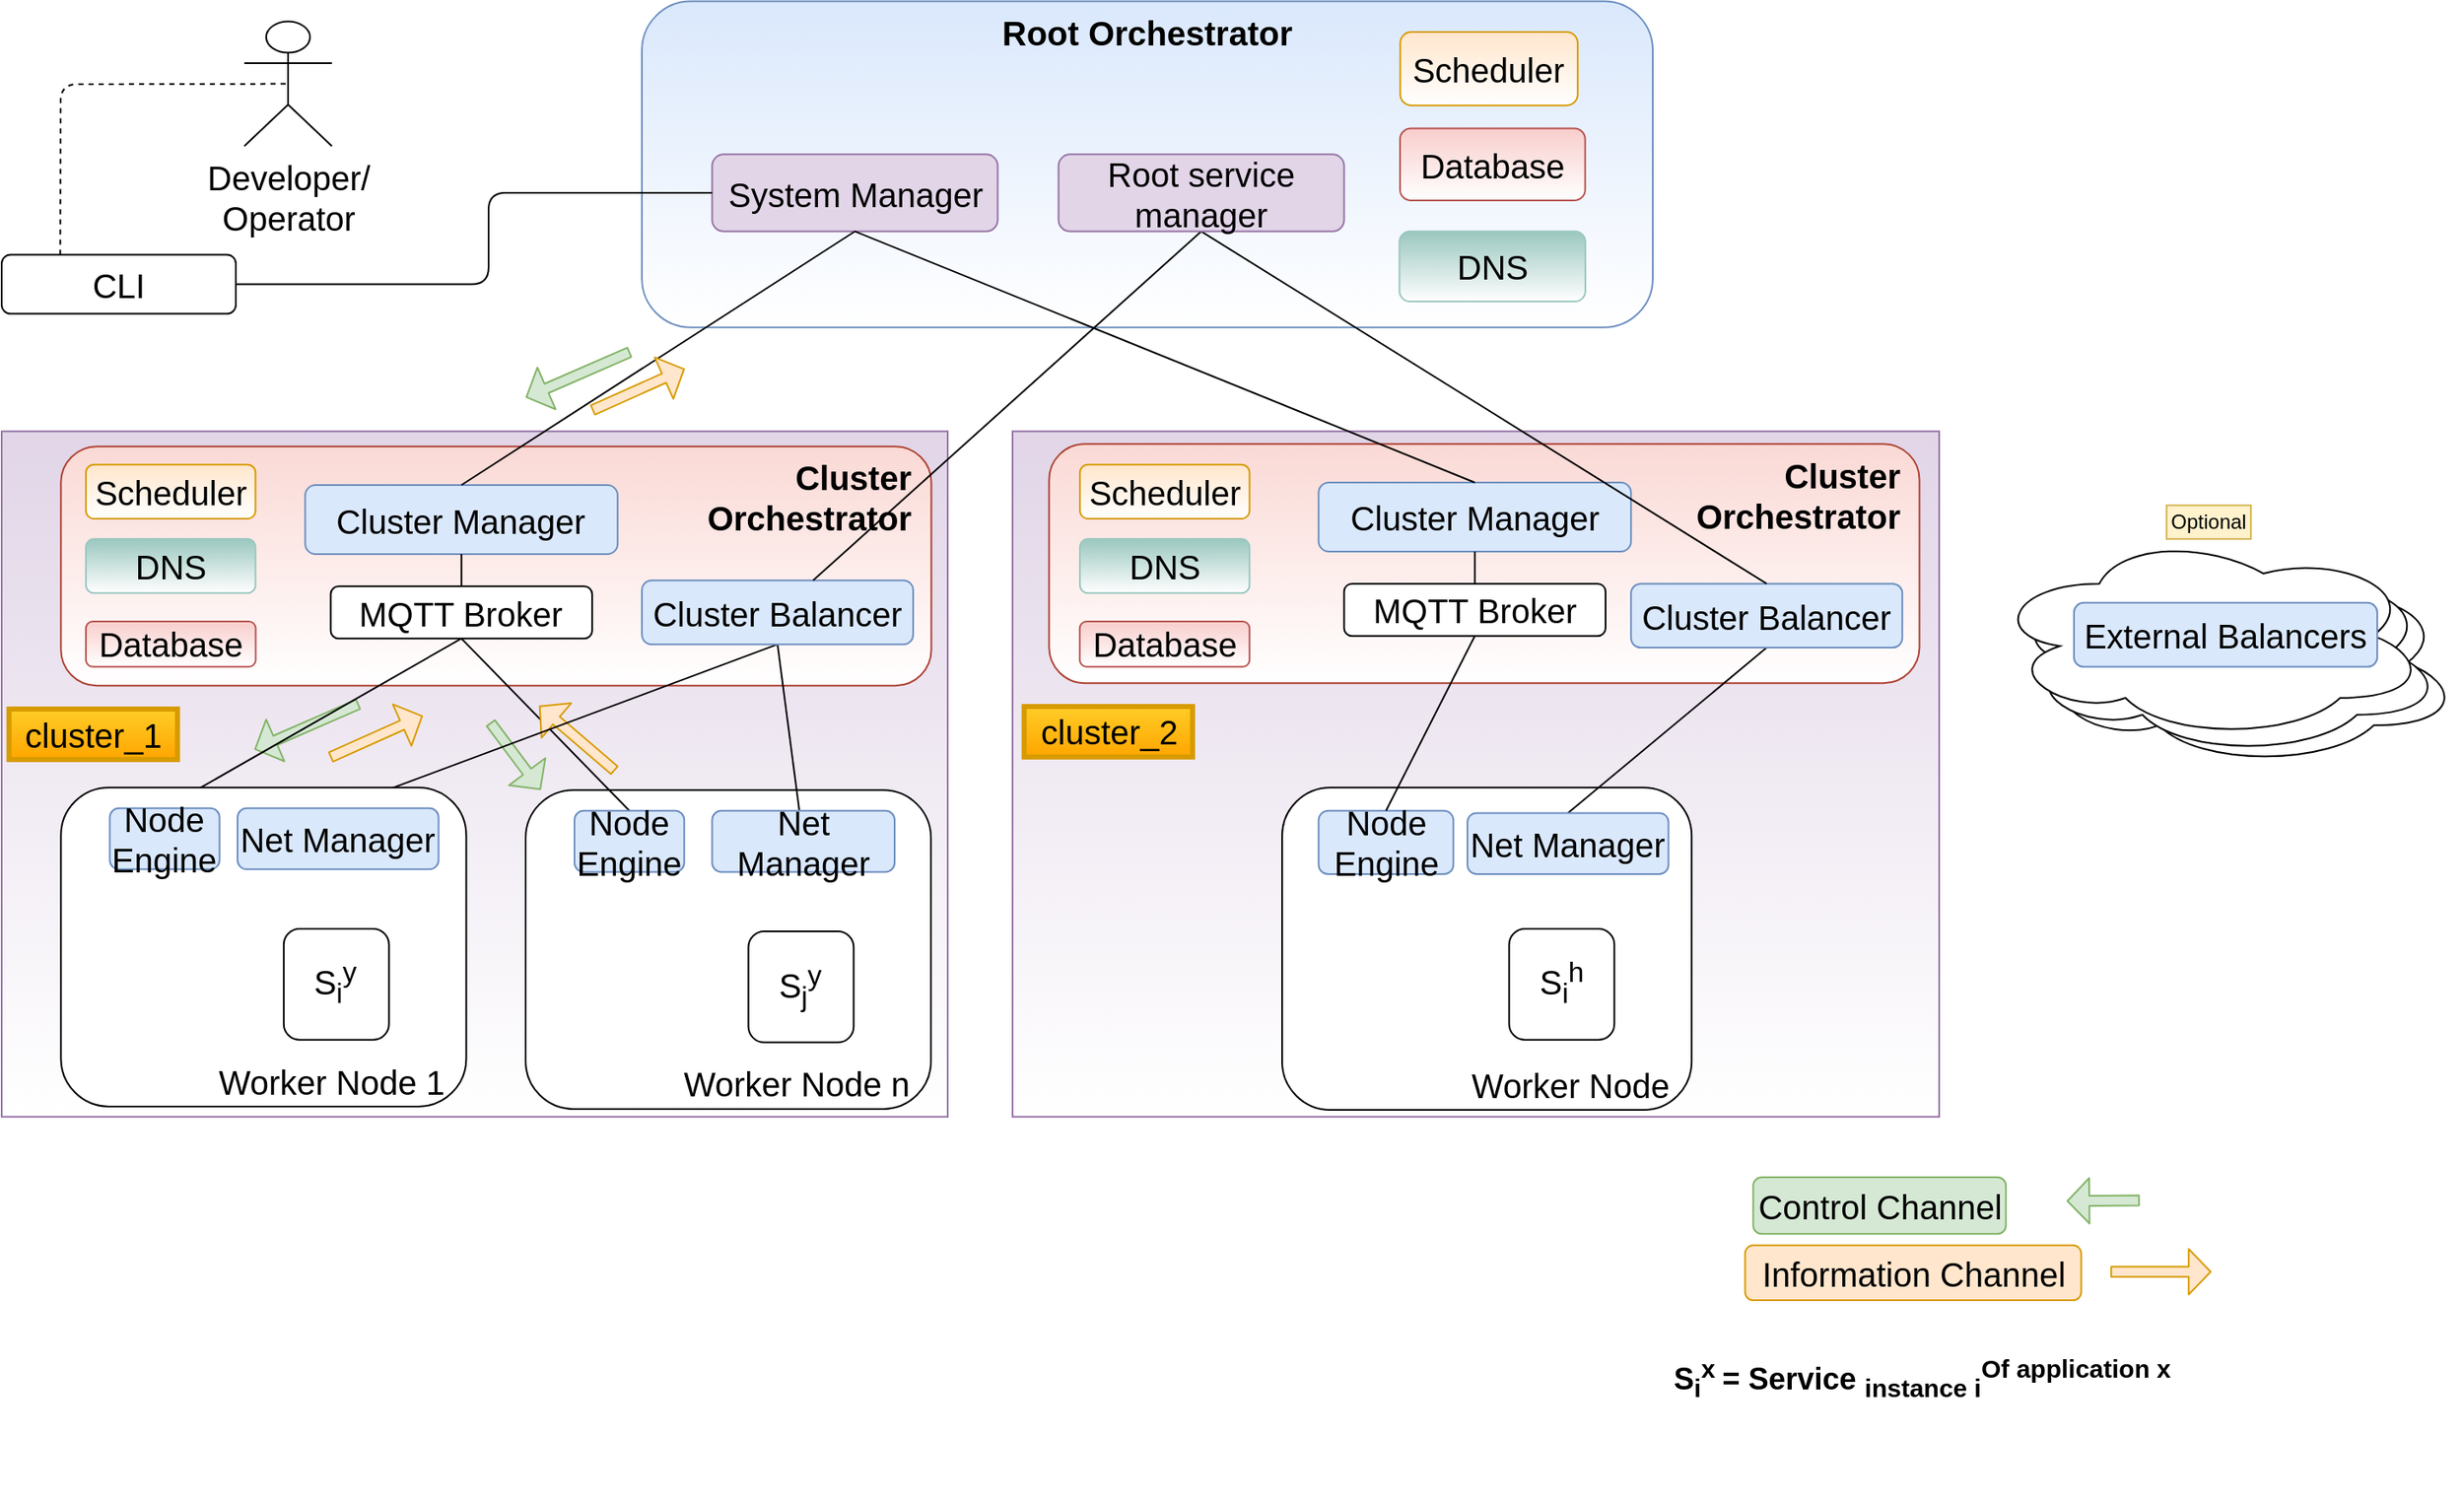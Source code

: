 <mxfile version="14.5.1" type="device"><diagram id="qDg0xC4o8QqIYIw0mtO4" name="Page-1"><mxGraphModel dx="5248" dy="-9730" grid="1" gridSize="10" guides="1" tooltips="1" connect="1" arrows="1" fold="1" page="1" pageScale="1" pageWidth="827" pageHeight="1169" math="0" shadow="0"><root><mxCell id="0"/><mxCell id="1" parent="0"/><mxCell id="BvwsDB7j9tLIHf_mA4q2-6" value="" style="ellipse;shape=cloud;whiteSpace=wrap;html=1;" vertex="1" parent="1"><mxGeometry x="-2660" y="11213.17" width="260" height="123.12" as="geometry"/></mxCell><mxCell id="BvwsDB7j9tLIHf_mA4q2-5" value="" style="ellipse;shape=cloud;whiteSpace=wrap;html=1;" vertex="1" parent="1"><mxGeometry x="-2670" y="11206.88" width="260" height="123.12" as="geometry"/></mxCell><mxCell id="P4OtFb7GqKxglxMJNn4_-2" value="CLI" style="rounded=1;whiteSpace=wrap;html=1;gradientColor=#ffffff;fontSize=20;" parent="1" vertex="1"><mxGeometry x="-3860" y="11032.29" width="139" height="35" as="geometry"/></mxCell><mxCell id="P4OtFb7GqKxglxMJNn4_-4" value="&lt;font style=&quot;font-size: 20px;&quot;&gt;&lt;b style=&quot;font-size: 20px;&quot;&gt;Root Orchestrator&lt;/b&gt;&lt;br style=&quot;font-size: 20px;&quot;&gt;&lt;/font&gt;" style="rounded=1;whiteSpace=wrap;html=1;fontSize=20;verticalAlign=top;rotation=0;gradientDirection=south;fillColor=#dae8fc;strokeColor=#6c8ebf;gradientColor=#ffffff;" parent="1" vertex="1"><mxGeometry x="-3480" y="10881.8" width="600" height="193.62" as="geometry"/></mxCell><mxCell id="P4OtFb7GqKxglxMJNn4_-5" value="&lt;font style=&quot;font-size: 20px;&quot;&gt;Scheduler&lt;/font&gt;" style="rounded=1;whiteSpace=wrap;html=1;fontSize=20;fillColor=#ffe6cc;strokeColor=#d79b00;rotation=0;verticalAlign=middle;gradientColor=#ffffff;" parent="1" vertex="1"><mxGeometry x="-3029.876" y="10900.004" width="105.311" height="43.565" as="geometry"/></mxCell><mxCell id="P4OtFb7GqKxglxMJNn4_-6" value="System Manager" style="rounded=1;whiteSpace=wrap;html=1;fontSize=20;fillColor=#e1d5e7;strokeColor=#9673a6;rotation=0;verticalAlign=middle;" parent="1" vertex="1"><mxGeometry x="-3438.31" y="10972.66" width="169.5" height="45.73" as="geometry"/></mxCell><mxCell id="P4OtFb7GqKxglxMJNn4_-7" value="&lt;font style=&quot;font-size: 20px;&quot;&gt;Database&lt;/font&gt;" style="rounded=1;whiteSpace=wrap;html=1;rotation=0;fillColor=#f8cecc;strokeColor=#b85450;gradientColor=#ffffff;fontSize=20;" parent="1" vertex="1"><mxGeometry x="-3030" y="10957.23" width="109.84" height="42.77" as="geometry"/></mxCell><mxCell id="P4OtFb7GqKxglxMJNn4_-8" value="" style="endArrow=none;html=1;fontSize=20;entryX=1;entryY=0.5;entryDx=0;entryDy=0;edgeStyle=orthogonalEdgeStyle;exitX=0;exitY=0.5;exitDx=0;exitDy=0;" parent="1" source="P4OtFb7GqKxglxMJNn4_-6" target="P4OtFb7GqKxglxMJNn4_-2" edge="1"><mxGeometry width="50" height="50" relative="1" as="geometry"><mxPoint x="-3221" y="10998.29" as="sourcePoint"/><mxPoint x="-3541" y="11017.29" as="targetPoint"/><Array as="points"><mxPoint x="-3571" y="10995.66"/><mxPoint x="-3571" y="11049.66"/></Array></mxGeometry></mxCell><mxCell id="P4OtFb7GqKxglxMJNn4_-9" value="Control Channel" style="rounded=1;whiteSpace=wrap;html=1;fillColor=#d5e8d4;strokeColor=#82b366;fontSize=20;" parent="1" vertex="1"><mxGeometry x="-2820.38" y="11580" width="150" height="33.63" as="geometry"/></mxCell><mxCell id="P4OtFb7GqKxglxMJNn4_-10" value="Information Channel" style="rounded=1;whiteSpace=wrap;html=1;fillColor=#ffe6cc;strokeColor=#d79b00;fontSize=20;" parent="1" vertex="1"><mxGeometry x="-2825.2" y="11620.4" width="199.5" height="32.62" as="geometry"/></mxCell><mxCell id="P4OtFb7GqKxglxMJNn4_-11" value="" style="shape=flexArrow;endArrow=classic;html=1;strokeColor=#d79b00;fontSize=20;strokeWidth=1;width=6;fillColor=#ffe6cc;endSize=4;startSize=3;targetPerimeterSpacing=0;" parent="1" edge="1"><mxGeometry width="50" height="50" relative="1" as="geometry"><mxPoint x="-2608.38" y="11636.12" as="sourcePoint"/><mxPoint x="-2548.38" y="11636.12" as="targetPoint"/></mxGeometry></mxCell><mxCell id="P4OtFb7GqKxglxMJNn4_-12" value="" style="endArrow=classic;html=1;fillColor=#d5e8d4;strokeColor=#82b366;shape=flexArrow;width=6;fontSize=20;endSize=4;" parent="1" edge="1"><mxGeometry width="50" height="50" relative="1" as="geometry"><mxPoint x="-2590.88" y="11593.73" as="sourcePoint"/><mxPoint x="-2634.38" y="11594.12" as="targetPoint"/></mxGeometry></mxCell><object label="Developer/ &lt;br style=&quot;font-size: 20px;&quot;&gt;Operator" id="P4OtFb7GqKxglxMJNn4_-13"><mxCell style="shape=umlActor;verticalLabelPosition=bottom;labelBackgroundColor=#ffffff;verticalAlign=top;html=1;outlineConnect=0;rounded=1;gradientColor=#ffffff;fontSize=20;align=center;fontColor=#000000;" parent="1" vertex="1"><mxGeometry x="-3716" y="10893.79" width="52" height="74" as="geometry"/></mxCell></object><mxCell id="P4OtFb7GqKxglxMJNn4_-14" value="" style="endArrow=none;dashed=1;html=1;fontSize=20;entryX=0.5;entryY=0.5;entryDx=0;entryDy=0;entryPerimeter=0;exitX=0.25;exitY=0;exitDx=0;exitDy=0;" parent="1" source="P4OtFb7GqKxglxMJNn4_-2" target="P4OtFb7GqKxglxMJNn4_-13" edge="1"><mxGeometry width="50" height="50" relative="1" as="geometry"><mxPoint x="-3921" y="10972.29" as="sourcePoint"/><mxPoint x="-3871" y="10922.29" as="targetPoint"/><Array as="points"><mxPoint x="-3825" y="10931"/></Array></mxGeometry></mxCell><mxCell id="P4OtFb7GqKxglxMJNn4_-45" value="" style="group;rotation=0;fillColor=#e1d5e7;strokeColor=#9673a6;gradientColor=#ffffff;fontSize=20;container=0;" parent="1" vertex="1" connectable="0"><mxGeometry x="-3260" y="11137.11" width="550" height="407" as="geometry"/></mxCell><mxCell id="P4OtFb7GqKxglxMJNn4_-47" value="&lt;b style=&quot;font-size: 20px;&quot;&gt;Cluster &lt;br style=&quot;font-size: 20px;&quot;&gt;Orchestrator&lt;/b&gt;" style="rounded=1;whiteSpace=wrap;html=1;fontSize=20;verticalAlign=top;rotation=0;fillColor=#fad9d5;strokeColor=#ae4132;gradientColor=#ffffff;align=right;spacing=2;spacingRight=10;" parent="1" vertex="1"><mxGeometry x="-3238.32" y="11144.59" width="516.6" height="142" as="geometry"/></mxCell><mxCell id="P4OtFb7GqKxglxMJNn4_-48" value="Scheduler" style="rounded=1;whiteSpace=wrap;html=1;fontSize=20;fillColor=#ffe6cc;strokeColor=#d79b00;rotation=0;gradientColor=#ffffff;" parent="1" vertex="1"><mxGeometry x="-3220.002" y="11156.86" width="100.659" height="32.13" as="geometry"/></mxCell><mxCell id="P4OtFb7GqKxglxMJNn4_-49" value="Cluster Manager" style="rounded=1;whiteSpace=wrap;html=1;fillColor=#dae8fc;strokeColor=#6c8ebf;fontSize=20;verticalAlign=middle;" parent="1" vertex="1"><mxGeometry x="-3078.345" y="11167.48" width="185.454" height="41" as="geometry"/></mxCell><mxCell id="P4OtFb7GqKxglxMJNn4_-50" value="&lt;font style=&quot;font-size: 20px;&quot;&gt;Database&lt;/font&gt;" style="rounded=1;whiteSpace=wrap;html=1;rotation=0;fillColor=#f8cecc;strokeColor=#b85450;gradientColor=#ffffff;fontSize=20;" parent="1" vertex="1"><mxGeometry x="-3220.112" y="11250" width="100.772" height="26.88" as="geometry"/></mxCell><mxCell id="P4OtFb7GqKxglxMJNn4_-51" value="MQTT Broker" style="rounded=1;whiteSpace=wrap;html=1;strokeColor=#000000;fontSize=20;" parent="1" vertex="1"><mxGeometry x="-3063.21" y="11227.59" width="155.18" height="31" as="geometry"/></mxCell><mxCell id="P4OtFb7GqKxglxMJNn4_-52" style="rounded=0;orthogonalLoop=1;jettySize=auto;html=1;fontSize=20;endArrow=none;endFill=0;" parent="1" source="P4OtFb7GqKxglxMJNn4_-51" target="P4OtFb7GqKxglxMJNn4_-49" edge="1"><mxGeometry relative="1" as="geometry"><mxPoint x="1018.694" y="262.48" as="sourcePoint"/><mxPoint x="922.017" y="104.48" as="targetPoint"/></mxGeometry></mxCell><mxCell id="P4OtFb7GqKxglxMJNn4_-53" value="cluster_2" style="text;html=1;align=center;verticalAlign=middle;resizable=0;points=[];autosize=1;fontSize=20;gradientColor=#ffa500;fillColor=#ffcd28;strokeColor=#d79b00;strokeWidth=3;rotation=0;" parent="1" vertex="1"><mxGeometry x="-3253.15" y="11300.47" width="100" height="30" as="geometry"/></mxCell><mxCell id="P4OtFb7GqKxglxMJNn4_-54" value="&lt;font style=&quot;font-size: 20px;&quot;&gt;Worker Node&lt;/font&gt;" style="rounded=1;whiteSpace=wrap;html=1;fontSize=20;verticalAlign=bottom;rotation=0;labelPosition=center;verticalLabelPosition=middle;align=right;spacingRight=11;" parent="1" vertex="1"><mxGeometry x="-3100" y="11348.59" width="243.07" height="191.41" as="geometry"/></mxCell><mxCell id="P4OtFb7GqKxglxMJNn4_-55" value="S&lt;sub&gt;i&lt;/sub&gt;&lt;sup&gt;h&lt;/sup&gt;" style="rounded=1;whiteSpace=wrap;html=1;fontSize=20;rotation=0;" parent="1" vertex="1"><mxGeometry x="-2965.26" y="11432.491" width="62.452" height="65.917" as="geometry"/></mxCell><mxCell id="P4OtFb7GqKxglxMJNn4_-56" value="Node Engine" style="rounded=1;whiteSpace=wrap;html=1;fillColor=#dae8fc;strokeColor=#6c8ebf;fontSize=20;verticalAlign=middle;" parent="1" vertex="1"><mxGeometry x="-3078.34" y="11362.39" width="80" height="37.61" as="geometry"/></mxCell><mxCell id="P4OtFb7GqKxglxMJNn4_-57" style="rounded=0;orthogonalLoop=1;jettySize=auto;html=1;exitX=0.5;exitY=0;exitDx=0;exitDy=0;fontSize=20;endArrow=none;endFill=0;entryX=0.5;entryY=1;entryDx=0;entryDy=0;" parent="1" source="P4OtFb7GqKxglxMJNn4_-56" target="P4OtFb7GqKxglxMJNn4_-51" edge="1"><mxGeometry relative="1" as="geometry"><mxPoint x="-2843.867" y="11377.03" as="sourcePoint"/><mxPoint x="-3042.277" y="11194.44" as="targetPoint"/></mxGeometry></mxCell><mxCell id="P4OtFb7GqKxglxMJNn4_-58" style="rounded=0;orthogonalLoop=1;jettySize=auto;html=1;endArrow=none;endFill=0;entryX=0.5;entryY=0;entryDx=0;entryDy=0;exitX=0.5;exitY=1;exitDx=0;exitDy=0;" parent="1" source="P4OtFb7GqKxglxMJNn4_-6" target="P4OtFb7GqKxglxMJNn4_-49" edge="1"><mxGeometry relative="1" as="geometry"><mxPoint x="-3200" y="11020" as="sourcePoint"/><mxPoint x="-3530.29" y="11179" as="targetPoint"/></mxGeometry></mxCell><mxCell id="P4OtFb7GqKxglxMJNn4_-59" value="" style="group;rotation=0;fillColor=#e1d5e7;strokeColor=#9673a6;gradientColor=#ffffff;fontSize=20;container=0;" parent="1" vertex="1" connectable="0"><mxGeometry x="-3860" y="11137.11" width="561.5" height="407" as="geometry"/></mxCell><mxCell id="P4OtFb7GqKxglxMJNn4_-61" value="" style="endArrow=classic;html=1;fillColor=#d5e8d4;strokeColor=#82b366;shape=flexArrow;width=6;fontSize=20;endSize=4;" parent="1" edge="1"><mxGeometry x="-3899.5" y="11147.63" width="50" height="50" as="geometry"><mxPoint x="-3648" y="11299" as="sourcePoint"/><mxPoint x="-3710" y="11326" as="targetPoint"/></mxGeometry></mxCell><mxCell id="P4OtFb7GqKxglxMJNn4_-62" value="" style="endArrow=classic;html=1;fillColor=#d5e8d4;strokeColor=#82b366;shape=flexArrow;width=6;fontSize=20;endSize=4;" parent="1" edge="1"><mxGeometry x="-3931.5" y="11148.63" width="50" height="50" as="geometry"><mxPoint x="-3570" y="11310" as="sourcePoint"/><mxPoint x="-3540" y="11350" as="targetPoint"/></mxGeometry></mxCell><mxCell id="P4OtFb7GqKxglxMJNn4_-63" value="" style="shape=flexArrow;endArrow=classic;html=1;strokeColor=#d79b00;fontSize=20;strokeWidth=1;width=6;fillColor=#ffe6cc;endSize=4;startSize=3;targetPerimeterSpacing=0;" parent="1" edge="1"><mxGeometry x="-3921.5" y="11134.63" width="50" height="50" as="geometry"><mxPoint x="-3665" y="11330.63" as="sourcePoint"/><mxPoint x="-3610" y="11306" as="targetPoint"/></mxGeometry></mxCell><mxCell id="P4OtFb7GqKxglxMJNn4_-64" value="cluster_1" style="text;html=1;align=center;verticalAlign=middle;resizable=0;points=[];autosize=1;fontSize=20;gradientColor=#ffa500;fillColor=#ffcd28;strokeColor=#d79b00;strokeWidth=3;rotation=0;" parent="1" vertex="1"><mxGeometry x="-3855.65" y="11301.99" width="100" height="30" as="geometry"/></mxCell><mxCell id="P4OtFb7GqKxglxMJNn4_-65" value="&lt;b style=&quot;font-size: 20px;&quot;&gt;Cluster &lt;br style=&quot;font-size: 20px;&quot;&gt;Orchestrator&lt;/b&gt;" style="rounded=1;whiteSpace=wrap;html=1;fontSize=20;verticalAlign=top;rotation=0;fillColor=#fad9d5;strokeColor=#ae4132;gradientColor=#ffffff;align=right;spacing=2;spacingRight=10;" parent="1" vertex="1"><mxGeometry x="-3824.82" y="11146.11" width="516.6" height="142" as="geometry"/></mxCell><mxCell id="P4OtFb7GqKxglxMJNn4_-66" value="Scheduler" style="rounded=1;whiteSpace=wrap;html=1;fontSize=20;fillColor=#ffe6cc;strokeColor=#d79b00;rotation=0;gradientColor=#ffffff;" parent="1" vertex="1"><mxGeometry x="-3810.002" y="11156.86" width="100.659" height="32.13" as="geometry"/></mxCell><mxCell id="P4OtFb7GqKxglxMJNn4_-67" value="Cluster Manager" style="rounded=1;whiteSpace=wrap;html=1;fillColor=#dae8fc;strokeColor=#6c8ebf;fontSize=20;verticalAlign=middle;" parent="1" vertex="1"><mxGeometry x="-3679.845" y="11169" width="185.454" height="41" as="geometry"/></mxCell><mxCell id="P4OtFb7GqKxglxMJNn4_-68" value="&lt;font style=&quot;font-size: 20px;&quot;&gt;Database&lt;/font&gt;" style="rounded=1;whiteSpace=wrap;html=1;rotation=0;fillColor=#f8cecc;strokeColor=#b85450;gradientColor=#ffffff;fontSize=20;" parent="1" vertex="1"><mxGeometry x="-3810.002" y="11250" width="100.772" height="26.88" as="geometry"/></mxCell><mxCell id="9mKfw8Kms2oN-hSuTqNL-10" style="edgeStyle=none;rounded=0;orthogonalLoop=1;jettySize=auto;html=1;exitX=0.5;exitY=1;exitDx=0;exitDy=0;entryX=0.5;entryY=0;entryDx=0;entryDy=0;endArrow=none;endFill=0;strokeColor=#000000;" parent="1" source="P4OtFb7GqKxglxMJNn4_-75" target="9mKfw8Kms2oN-hSuTqNL-4" edge="1"><mxGeometry relative="1" as="geometry"/></mxCell><mxCell id="P4OtFb7GqKxglxMJNn4_-75" value="MQTT Broker" style="rounded=1;whiteSpace=wrap;html=1;strokeColor=#000000;fontSize=20;" parent="1" vertex="1"><mxGeometry x="-3664.71" y="11229.11" width="155.18" height="31" as="geometry"/></mxCell><mxCell id="P4OtFb7GqKxglxMJNn4_-76" style="rounded=0;orthogonalLoop=1;jettySize=auto;html=1;fontSize=20;endArrow=none;endFill=0;" parent="1" source="P4OtFb7GqKxglxMJNn4_-75" target="P4OtFb7GqKxglxMJNn4_-67" edge="1"><mxGeometry x="-3854.82" y="11140.11" as="geometry"><mxPoint x="-3437.626" y="11404.11" as="sourcePoint"/><mxPoint x="-3534.303" y="11246.11" as="targetPoint"/></mxGeometry></mxCell><mxCell id="P4OtFb7GqKxglxMJNn4_-78" value="&lt;font style=&quot;font-size: 20px&quot;&gt;Worker Node n&lt;/font&gt;" style="rounded=1;whiteSpace=wrap;html=1;fontSize=20;verticalAlign=bottom;rotation=0;labelPosition=center;verticalLabelPosition=middle;align=right;spacingRight=11;" parent="1" vertex="1"><mxGeometry x="-3549" y="11350.11" width="240.566" height="189.369" as="geometry"/></mxCell><mxCell id="P4OtFb7GqKxglxMJNn4_-79" value="S&lt;sub&gt;j&lt;/sub&gt;&lt;sup&gt;y&lt;/sup&gt;" style="rounded=1;whiteSpace=wrap;html=1;fontSize=20;rotation=0;" parent="1" vertex="1"><mxGeometry x="-3416.76" y="11434.011" width="62.452" height="65.917" as="geometry"/></mxCell><mxCell id="P4OtFb7GqKxglxMJNn4_-83" style="rounded=0;orthogonalLoop=1;jettySize=auto;html=1;fontSize=20;endArrow=none;endFill=0;entryX=0.5;entryY=1;entryDx=0;entryDy=0;exitX=0.5;exitY=0;exitDx=0;exitDy=0;" parent="1" source="P4OtFb7GqKxglxMJNn4_-98" target="P4OtFb7GqKxglxMJNn4_-75" edge="1"><mxGeometry x="-3861.5" y="11138.63" as="geometry"><mxPoint x="-3469.645" y="11363.81" as="sourcePoint"/><mxPoint x="-3643.777" y="11195.96" as="targetPoint"/></mxGeometry></mxCell><mxCell id="P4OtFb7GqKxglxMJNn4_-84" value="" style="shape=flexArrow;endArrow=classic;html=1;strokeColor=#d79b00;fontSize=20;strokeWidth=1;width=6;fillColor=#ffe6cc;endSize=4;startSize=3;targetPerimeterSpacing=0;" parent="1" edge="1"><mxGeometry x="-3942.5" y="11138.63" width="50" height="50" as="geometry"><mxPoint x="-3496" y="11338.63" as="sourcePoint"/><mxPoint x="-3541" y="11300" as="targetPoint"/></mxGeometry></mxCell><mxCell id="P4OtFb7GqKxglxMJNn4_-87" style="rounded=0;orthogonalLoop=1;jettySize=auto;html=1;exitX=0.5;exitY=1;exitDx=0;exitDy=0;endArrow=none;endFill=0;entryX=0.5;entryY=0;entryDx=0;entryDy=0;" parent="1" source="P4OtFb7GqKxglxMJNn4_-6" target="P4OtFb7GqKxglxMJNn4_-67" edge="1"><mxGeometry relative="1" as="geometry"/></mxCell><mxCell id="P4OtFb7GqKxglxMJNn4_-93" value="&lt;h2&gt;S&lt;sub&gt;i&lt;/sub&gt;&lt;sup&gt;x &lt;/sup&gt;= Service&amp;nbsp;&lt;sub&gt;instance i&lt;/sub&gt;&lt;sup&gt;Of application x&lt;/sup&gt;&lt;/h2&gt;" style="text;html=1;strokeColor=none;fillColor=none;align=center;verticalAlign=middle;whiteSpace=wrap;rounded=0;" parent="1" vertex="1"><mxGeometry x="-2870" y="11624.72" width="300" height="147.68" as="geometry"/></mxCell><mxCell id="P4OtFb7GqKxglxMJNn4_-98" value="Node Engine" style="rounded=1;whiteSpace=wrap;html=1;fillColor=#dae8fc;strokeColor=#6c8ebf;fontSize=20;verticalAlign=middle;" parent="1" vertex="1"><mxGeometry x="-3520" y="11362.39" width="65.13" height="36.3" as="geometry"/></mxCell><mxCell id="9mKfw8Kms2oN-hSuTqNL-8" style="rounded=0;orthogonalLoop=1;jettySize=auto;html=1;exitX=0.5;exitY=1;exitDx=0;exitDy=0;entryX=0.5;entryY=0;entryDx=0;entryDy=0;endArrow=none;endFill=0;" parent="1" source="P4OtFb7GqKxglxMJNn4_-101" target="9mKfw8Kms2oN-hSuTqNL-5" edge="1"><mxGeometry relative="1" as="geometry"/></mxCell><mxCell id="9mKfw8Kms2oN-hSuTqNL-9" style="rounded=0;orthogonalLoop=1;jettySize=auto;html=1;exitX=0.5;exitY=1;exitDx=0;exitDy=0;endArrow=none;endFill=0;" parent="1" source="P4OtFb7GqKxglxMJNn4_-101" target="9mKfw8Kms2oN-hSuTqNL-6" edge="1"><mxGeometry relative="1" as="geometry"/></mxCell><mxCell id="P4OtFb7GqKxglxMJNn4_-101" value="Cluster Balancer" style="rounded=1;whiteSpace=wrap;html=1;fillColor=#dae8fc;strokeColor=#6c8ebf;fontSize=20;verticalAlign=middle;" parent="1" vertex="1"><mxGeometry x="-3480" y="11225.64" width="161" height="37.95" as="geometry"/></mxCell><mxCell id="9mKfw8Kms2oN-hSuTqNL-11" style="edgeStyle=none;rounded=0;orthogonalLoop=1;jettySize=auto;html=1;exitX=0.5;exitY=1;exitDx=0;exitDy=0;entryX=0.5;entryY=0;entryDx=0;entryDy=0;endArrow=none;endFill=0;strokeColor=#000000;" parent="1" source="P4OtFb7GqKxglxMJNn4_-102" target="9mKfw8Kms2oN-hSuTqNL-7" edge="1"><mxGeometry relative="1" as="geometry"/></mxCell><mxCell id="P4OtFb7GqKxglxMJNn4_-102" value="Cluster Balancer" style="rounded=1;whiteSpace=wrap;html=1;fillColor=#dae8fc;strokeColor=#6c8ebf;fontSize=20;verticalAlign=middle;" parent="1" vertex="1"><mxGeometry x="-2892.89" y="11227.59" width="161" height="37.95" as="geometry"/></mxCell><mxCell id="P4OtFb7GqKxglxMJNn4_-113" style="rounded=0;orthogonalLoop=1;jettySize=auto;html=1;exitX=0.5;exitY=1;exitDx=0;exitDy=0;endArrow=none;endFill=0;" parent="1" source="P4OtFb7GqKxglxMJNn4_-112" target="P4OtFb7GqKxglxMJNn4_-101" edge="1"><mxGeometry relative="1" as="geometry"/></mxCell><mxCell id="P4OtFb7GqKxglxMJNn4_-114" style="edgeStyle=none;rounded=0;orthogonalLoop=1;jettySize=auto;html=1;exitX=0.5;exitY=1;exitDx=0;exitDy=0;entryX=0.5;entryY=0;entryDx=0;entryDy=0;endArrow=none;endFill=0;" parent="1" source="P4OtFb7GqKxglxMJNn4_-112" target="P4OtFb7GqKxglxMJNn4_-102" edge="1"><mxGeometry relative="1" as="geometry"/></mxCell><mxCell id="P4OtFb7GqKxglxMJNn4_-112" value="Root service manager" style="rounded=1;whiteSpace=wrap;html=1;fontSize=20;fillColor=#e1d5e7;strokeColor=#9673a6;rotation=0;verticalAlign=middle;" parent="1" vertex="1"><mxGeometry x="-3232.71" y="10972.66" width="169.5" height="45.73" as="geometry"/></mxCell><mxCell id="9mKfw8Kms2oN-hSuTqNL-2" value="&lt;font style=&quot;font-size: 20px&quot;&gt;Worker Node 1&lt;/font&gt;" style="rounded=1;whiteSpace=wrap;html=1;fontSize=20;verticalAlign=bottom;rotation=0;labelPosition=center;verticalLabelPosition=middle;align=right;spacingRight=11;" parent="1" vertex="1"><mxGeometry x="-3824.82" y="11348.59" width="240.566" height="189.369" as="geometry"/></mxCell><mxCell id="9mKfw8Kms2oN-hSuTqNL-3" value="S&lt;sub&gt;i&lt;/sub&gt;&lt;sup&gt;y&lt;/sup&gt;" style="rounded=1;whiteSpace=wrap;html=1;fontSize=20;rotation=0;" parent="1" vertex="1"><mxGeometry x="-3692.58" y="11432.491" width="62.452" height="65.917" as="geometry"/></mxCell><mxCell id="9mKfw8Kms2oN-hSuTqNL-4" value="Node Engine" style="rounded=1;whiteSpace=wrap;html=1;fillColor=#dae8fc;strokeColor=#6c8ebf;fontSize=20;verticalAlign=middle;" parent="1" vertex="1"><mxGeometry x="-3795.82" y="11360.87" width="65.13" height="36.3" as="geometry"/></mxCell><mxCell id="9mKfw8Kms2oN-hSuTqNL-5" value="Net Manager" style="rounded=1;whiteSpace=wrap;html=1;fillColor=#dae8fc;strokeColor=#6c8ebf;fontSize=20;verticalAlign=middle;" parent="1" vertex="1"><mxGeometry x="-3720" y="11360.87" width="119.31" height="36.3" as="geometry"/></mxCell><mxCell id="9mKfw8Kms2oN-hSuTqNL-6" value="Net Manager" style="rounded=1;whiteSpace=wrap;html=1;fillColor=#dae8fc;strokeColor=#6c8ebf;fontSize=20;verticalAlign=middle;" parent="1" vertex="1"><mxGeometry x="-3438.31" y="11362.39" width="108.31" height="36.3" as="geometry"/></mxCell><mxCell id="9mKfw8Kms2oN-hSuTqNL-7" value="Net Manager" style="rounded=1;whiteSpace=wrap;html=1;fillColor=#dae8fc;strokeColor=#6c8ebf;fontSize=20;verticalAlign=middle;" parent="1" vertex="1"><mxGeometry x="-2990" y="11363.7" width="119.31" height="36.3" as="geometry"/></mxCell><mxCell id="EM5591tGfIuF9aMzA1md-1" value="DNS" style="rounded=1;whiteSpace=wrap;html=1;fontSize=20;rotation=0;strokeColor=#9AC7BF;fillColor=#9AC7BF;gradientColor=#ffffff;" parent="1" vertex="1"><mxGeometry x="-3220.002" y="11201.04" width="100.659" height="32.13" as="geometry"/></mxCell><mxCell id="EM5591tGfIuF9aMzA1md-2" value="DNS" style="rounded=1;whiteSpace=wrap;html=1;fontSize=20;rotation=0;strokeColor=#9AC7BF;fillColor=#9AC7BF;gradientColor=#ffffff;" parent="1" vertex="1"><mxGeometry x="-3810.002" y="11201.04" width="100.659" height="32.13" as="geometry"/></mxCell><mxCell id="EM5591tGfIuF9aMzA1md-3" value="DNS" style="rounded=1;whiteSpace=wrap;html=1;fontSize=20;rotation=0;strokeColor=#9AC7BF;fillColor=#9AC7BF;gradientColor=#ffffff;" parent="1" vertex="1"><mxGeometry x="-3030.35" y="11018.39" width="110.35" height="41.61" as="geometry"/></mxCell><mxCell id="EM5591tGfIuF9aMzA1md-4" value="" style="endArrow=classic;html=1;fillColor=#d5e8d4;strokeColor=#82b366;shape=flexArrow;width=6;fontSize=20;endSize=4;" parent="1" edge="1"><mxGeometry x="-3738.5" y="10938.63" width="50" height="50" as="geometry"><mxPoint x="-3487" y="11090" as="sourcePoint"/><mxPoint x="-3549" y="11117" as="targetPoint"/></mxGeometry></mxCell><mxCell id="EM5591tGfIuF9aMzA1md-5" value="" style="shape=flexArrow;endArrow=classic;html=1;strokeColor=#d79b00;fontSize=20;strokeWidth=1;width=6;fillColor=#ffe6cc;endSize=4;startSize=3;targetPerimeterSpacing=0;" parent="1" edge="1"><mxGeometry x="-3766.03" y="10928.63" width="50" height="50" as="geometry"><mxPoint x="-3509.53" y="11124.63" as="sourcePoint"/><mxPoint x="-3454.53" y="11100" as="targetPoint"/></mxGeometry></mxCell><mxCell id="BvwsDB7j9tLIHf_mA4q2-1" value="" style="ellipse;shape=cloud;whiteSpace=wrap;html=1;" vertex="1" parent="1"><mxGeometry x="-2680" y="11196.88" width="260" height="123.12" as="geometry"/></mxCell><mxCell id="BvwsDB7j9tLIHf_mA4q2-2" value="External Balancers" style="rounded=1;whiteSpace=wrap;html=1;fillColor=#dae8fc;strokeColor=#6c8ebf;fontSize=20;verticalAlign=middle;" vertex="1" parent="1"><mxGeometry x="-2630" y="11238.93" width="180" height="37.95" as="geometry"/></mxCell><mxCell id="BvwsDB7j9tLIHf_mA4q2-4" value="Optional" style="text;html=1;strokeColor=#d6b656;fillColor=#fff2cc;align=center;verticalAlign=middle;whiteSpace=wrap;rounded=0;" vertex="1" parent="1"><mxGeometry x="-2575" y="11181.04" width="50" height="20" as="geometry"/></mxCell></root></mxGraphModel></diagram></mxfile>
